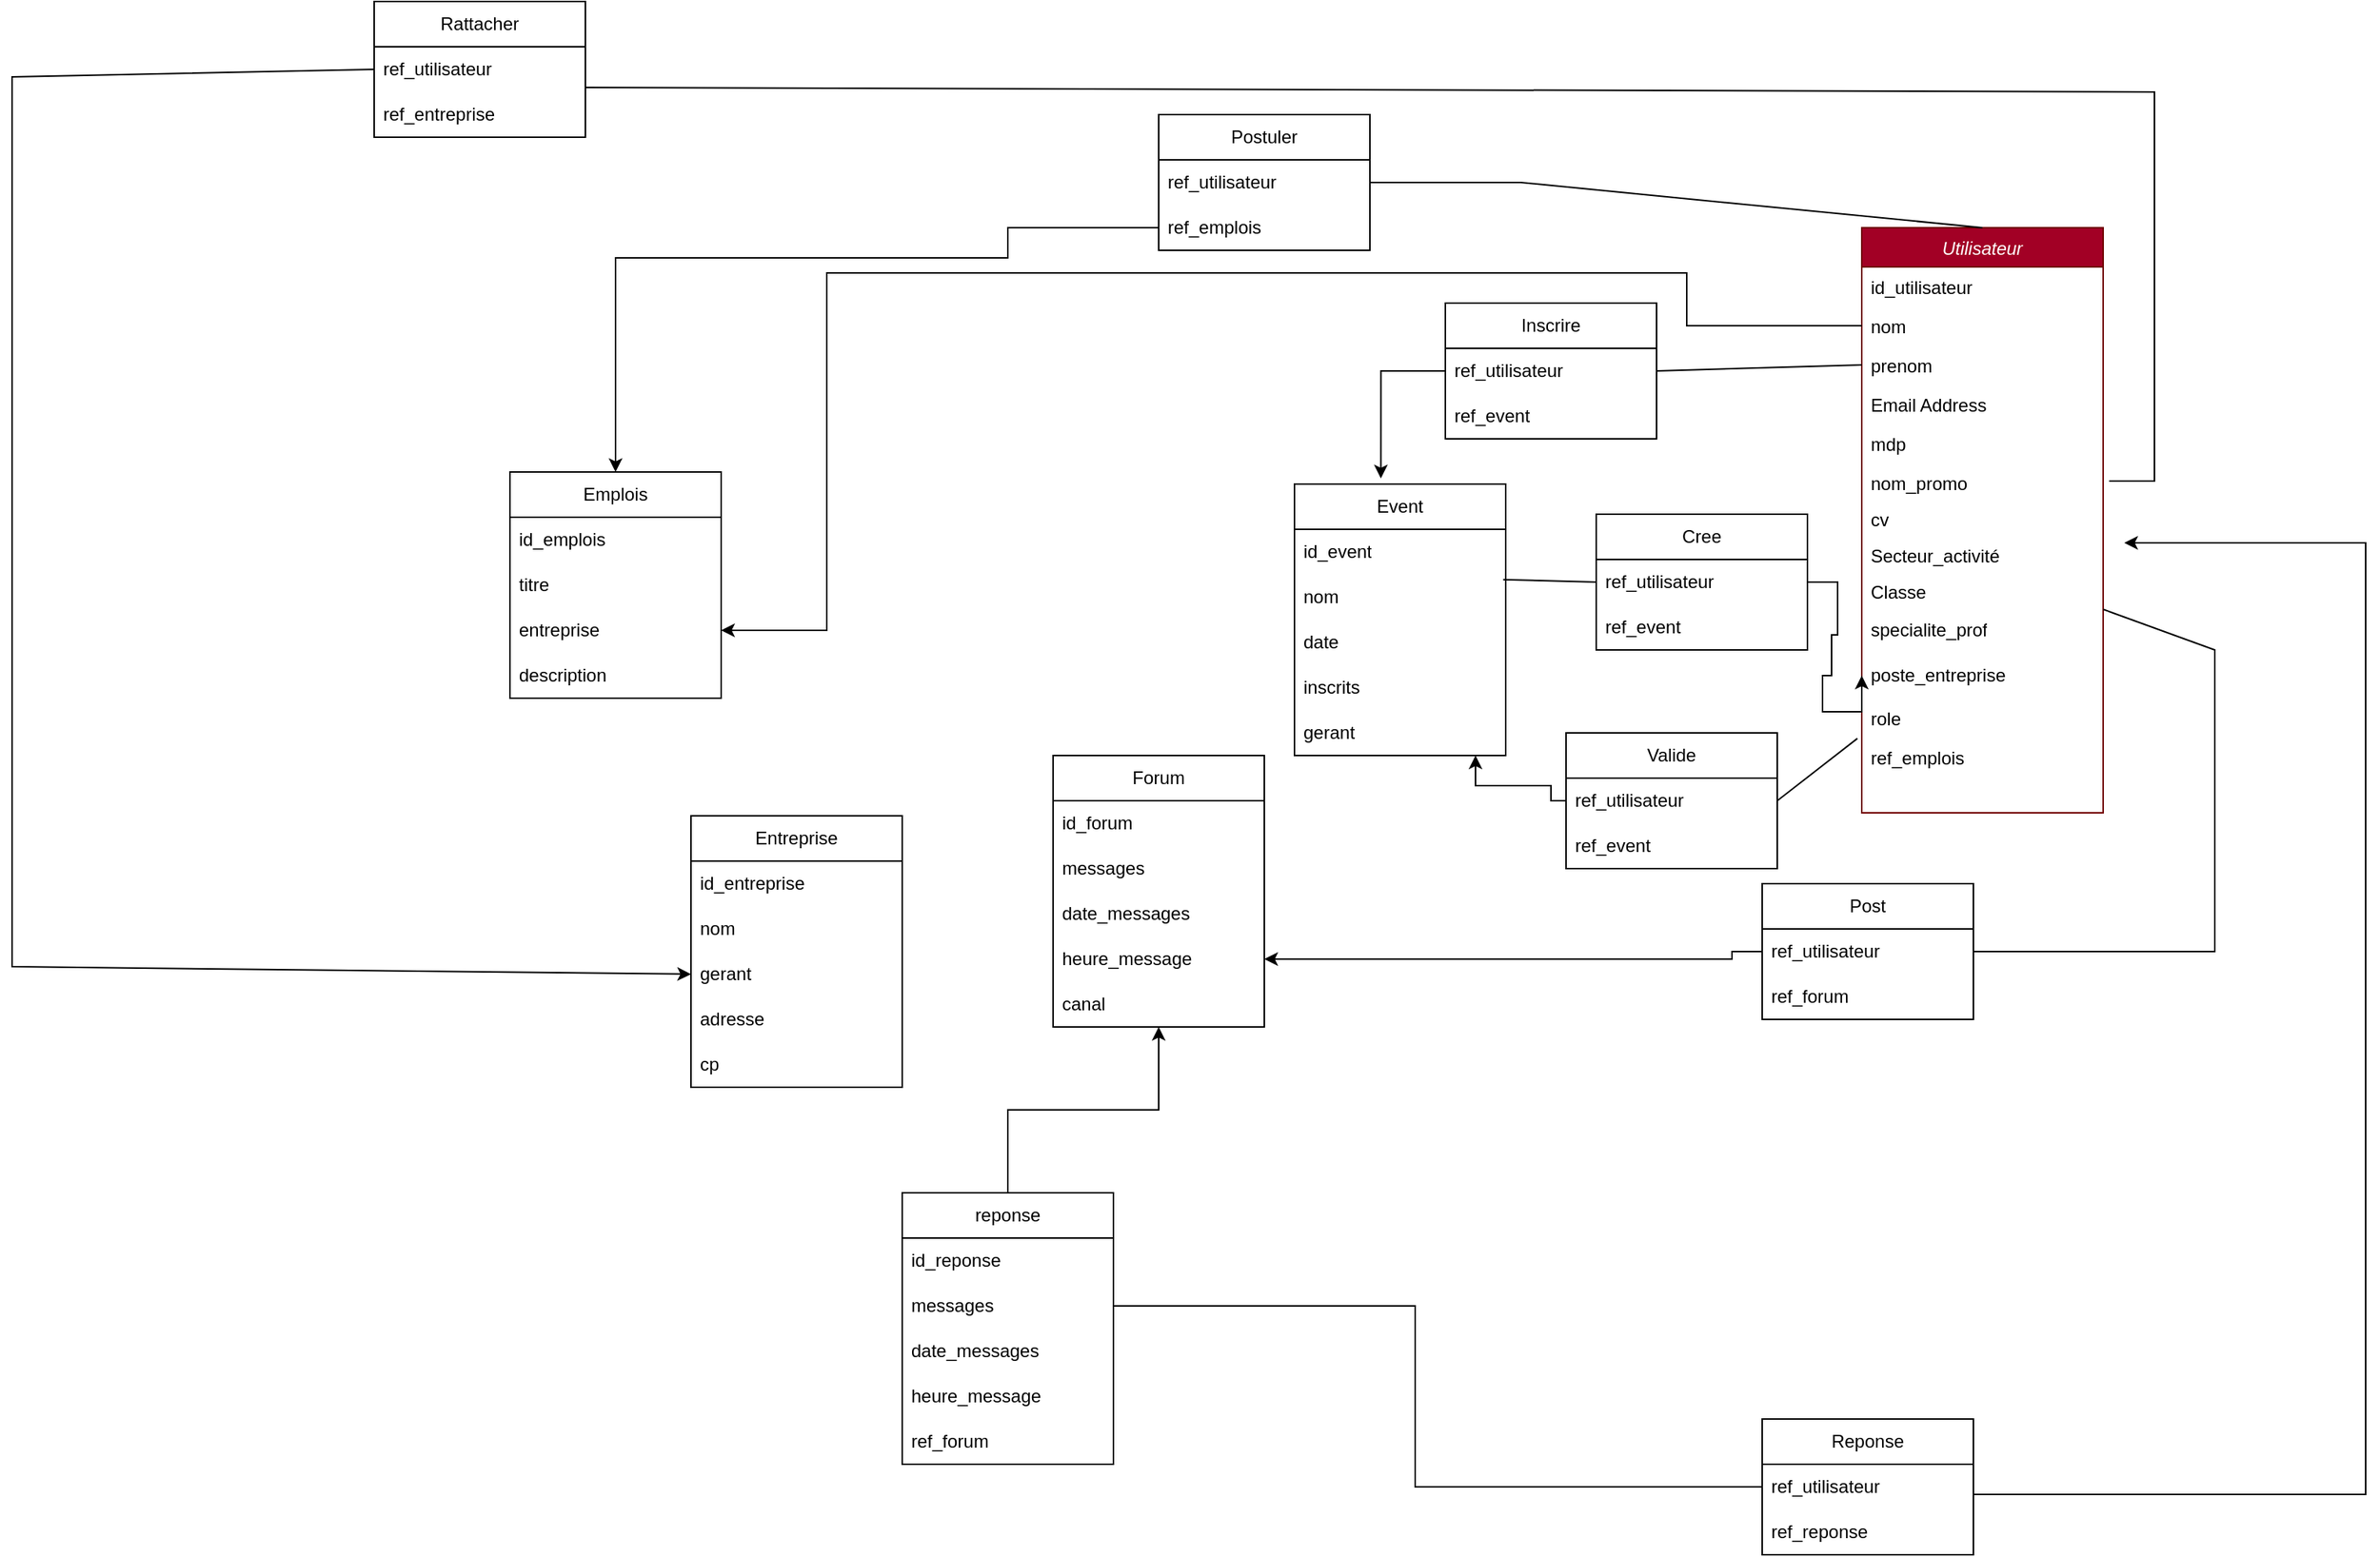<mxfile version="24.7.14">
  <diagram name="Page-1" id="Ql95ebqFDrH6_XYm0sAd">
    <mxGraphModel dx="1135" dy="930" grid="1" gridSize="10" guides="1" tooltips="1" connect="1" arrows="1" fold="1" page="1" pageScale="1" pageWidth="827" pageHeight="1169" math="0" shadow="0">
      <root>
        <mxCell id="0" />
        <mxCell id="1" parent="0" />
        <mxCell id="aF7btAwIJPa8Xa1s1Uiv-33" value="Utilisateur" style="swimlane;fontStyle=2;align=center;verticalAlign=top;childLayout=stackLayout;horizontal=1;startSize=26;horizontalStack=0;resizeParent=1;resizeLast=0;collapsible=1;marginBottom=0;rounded=0;shadow=0;strokeWidth=1;fillColor=#a20025;fontColor=#ffffff;strokeColor=#6F0000;" vertex="1" parent="1">
          <mxGeometry x="1526" y="160" width="160" height="388" as="geometry">
            <mxRectangle x="230" y="140" width="160" height="26" as="alternateBounds" />
          </mxGeometry>
        </mxCell>
        <mxCell id="aF7btAwIJPa8Xa1s1Uiv-34" value="id_utilisateur" style="text;align=left;verticalAlign=top;spacingLeft=4;spacingRight=4;overflow=hidden;rotatable=0;points=[[0,0.5],[1,0.5]];portConstraint=eastwest;rounded=0;shadow=0;html=0;" vertex="1" parent="aF7btAwIJPa8Xa1s1Uiv-33">
          <mxGeometry y="26" width="160" height="26" as="geometry" />
        </mxCell>
        <mxCell id="aF7btAwIJPa8Xa1s1Uiv-35" value="nom" style="text;align=left;verticalAlign=top;spacingLeft=4;spacingRight=4;overflow=hidden;rotatable=0;points=[[0,0.5],[1,0.5]];portConstraint=eastwest;" vertex="1" parent="aF7btAwIJPa8Xa1s1Uiv-33">
          <mxGeometry y="52" width="160" height="26" as="geometry" />
        </mxCell>
        <mxCell id="aF7btAwIJPa8Xa1s1Uiv-36" value="prenom" style="text;align=left;verticalAlign=top;spacingLeft=4;spacingRight=4;overflow=hidden;rotatable=0;points=[[0,0.5],[1,0.5]];portConstraint=eastwest;" vertex="1" parent="aF7btAwIJPa8Xa1s1Uiv-33">
          <mxGeometry y="78" width="160" height="26" as="geometry" />
        </mxCell>
        <mxCell id="aF7btAwIJPa8Xa1s1Uiv-37" value="Email Address" style="text;align=left;verticalAlign=top;spacingLeft=4;spacingRight=4;overflow=hidden;rotatable=0;points=[[0,0.5],[1,0.5]];portConstraint=eastwest;rounded=0;shadow=0;html=0;" vertex="1" parent="aF7btAwIJPa8Xa1s1Uiv-33">
          <mxGeometry y="104" width="160" height="26" as="geometry" />
        </mxCell>
        <mxCell id="aF7btAwIJPa8Xa1s1Uiv-38" value="mdp" style="text;align=left;verticalAlign=top;spacingLeft=4;spacingRight=4;overflow=hidden;rotatable=0;points=[[0,0.5],[1,0.5]];portConstraint=eastwest;rounded=0;shadow=0;html=0;" vertex="1" parent="aF7btAwIJPa8Xa1s1Uiv-33">
          <mxGeometry y="130" width="160" height="26" as="geometry" />
        </mxCell>
        <mxCell id="aF7btAwIJPa8Xa1s1Uiv-39" value="nom_promo" style="text;align=left;verticalAlign=top;spacingLeft=4;spacingRight=4;overflow=hidden;rotatable=0;points=[[0,0.5],[1,0.5]];portConstraint=eastwest;rounded=0;shadow=0;html=0;" vertex="1" parent="aF7btAwIJPa8Xa1s1Uiv-33">
          <mxGeometry y="156" width="160" height="24" as="geometry" />
        </mxCell>
        <mxCell id="aF7btAwIJPa8Xa1s1Uiv-40" value="cv" style="text;align=left;verticalAlign=top;spacingLeft=4;spacingRight=4;overflow=hidden;rotatable=0;points=[[0,0.5],[1,0.5]];portConstraint=eastwest;rounded=0;shadow=0;html=0;" vertex="1" parent="aF7btAwIJPa8Xa1s1Uiv-33">
          <mxGeometry y="180" width="160" height="24" as="geometry" />
        </mxCell>
        <mxCell id="aF7btAwIJPa8Xa1s1Uiv-41" value="Secteur_activité" style="text;align=left;verticalAlign=top;spacingLeft=4;spacingRight=4;overflow=hidden;rotatable=0;points=[[0,0.5],[1,0.5]];portConstraint=eastwest;rounded=0;shadow=0;html=0;" vertex="1" parent="aF7btAwIJPa8Xa1s1Uiv-33">
          <mxGeometry y="204" width="160" height="24" as="geometry" />
        </mxCell>
        <mxCell id="aF7btAwIJPa8Xa1s1Uiv-42" value="Classe" style="text;align=left;verticalAlign=top;spacingLeft=4;spacingRight=4;overflow=hidden;rotatable=0;points=[[0,0.5],[1,0.5]];portConstraint=eastwest;rounded=0;shadow=0;html=0;" vertex="1" parent="aF7btAwIJPa8Xa1s1Uiv-33">
          <mxGeometry y="228" width="160" height="24" as="geometry" />
        </mxCell>
        <mxCell id="aF7btAwIJPa8Xa1s1Uiv-43" value="specialite_prof" style="text;strokeColor=none;fillColor=none;align=left;verticalAlign=middle;spacingLeft=4;spacingRight=4;overflow=hidden;points=[[0,0.5],[1,0.5]];portConstraint=eastwest;rotatable=0;whiteSpace=wrap;html=1;" vertex="1" parent="aF7btAwIJPa8Xa1s1Uiv-33">
          <mxGeometry y="252" width="160" height="30" as="geometry" />
        </mxCell>
        <mxCell id="aF7btAwIJPa8Xa1s1Uiv-44" value="poste_entreprise" style="text;strokeColor=none;fillColor=none;align=left;verticalAlign=middle;spacingLeft=4;spacingRight=4;overflow=hidden;points=[[0,0.5],[1,0.5]];portConstraint=eastwest;rotatable=0;whiteSpace=wrap;html=1;" vertex="1" parent="aF7btAwIJPa8Xa1s1Uiv-33">
          <mxGeometry y="282" width="160" height="30" as="geometry" />
        </mxCell>
        <mxCell id="aF7btAwIJPa8Xa1s1Uiv-45" value="role" style="text;align=left;verticalAlign=top;spacingLeft=4;spacingRight=4;overflow=hidden;rotatable=0;points=[[0,0.5],[1,0.5]];portConstraint=eastwest;rounded=0;shadow=0;html=0;" vertex="1" parent="aF7btAwIJPa8Xa1s1Uiv-33">
          <mxGeometry y="312" width="160" height="26" as="geometry" />
        </mxCell>
        <mxCell id="aF7btAwIJPa8Xa1s1Uiv-131" value="ref_emplois" style="text;align=left;verticalAlign=top;spacingLeft=4;spacingRight=4;overflow=hidden;rotatable=0;points=[[0,0.5],[1,0.5]];portConstraint=eastwest;rounded=0;shadow=0;html=0;" vertex="1" parent="aF7btAwIJPa8Xa1s1Uiv-33">
          <mxGeometry y="338" width="160" height="26" as="geometry" />
        </mxCell>
        <mxCell id="aF7btAwIJPa8Xa1s1Uiv-50" value="Forum" style="swimlane;fontStyle=0;childLayout=stackLayout;horizontal=1;startSize=30;horizontalStack=0;resizeParent=1;resizeParentMax=0;resizeLast=0;collapsible=1;marginBottom=0;whiteSpace=wrap;html=1;" vertex="1" parent="1">
          <mxGeometry x="990" y="510" width="140" height="180" as="geometry" />
        </mxCell>
        <mxCell id="aF7btAwIJPa8Xa1s1Uiv-51" value="id_forum" style="text;strokeColor=none;fillColor=none;align=left;verticalAlign=middle;spacingLeft=4;spacingRight=4;overflow=hidden;points=[[0,0.5],[1,0.5]];portConstraint=eastwest;rotatable=0;whiteSpace=wrap;html=1;" vertex="1" parent="aF7btAwIJPa8Xa1s1Uiv-50">
          <mxGeometry y="30" width="140" height="30" as="geometry" />
        </mxCell>
        <mxCell id="aF7btAwIJPa8Xa1s1Uiv-52" value="messages" style="text;strokeColor=none;fillColor=none;align=left;verticalAlign=middle;spacingLeft=4;spacingRight=4;overflow=hidden;points=[[0,0.5],[1,0.5]];portConstraint=eastwest;rotatable=0;whiteSpace=wrap;html=1;" vertex="1" parent="aF7btAwIJPa8Xa1s1Uiv-50">
          <mxGeometry y="60" width="140" height="30" as="geometry" />
        </mxCell>
        <mxCell id="aF7btAwIJPa8Xa1s1Uiv-53" value="date_messages" style="text;strokeColor=none;fillColor=none;align=left;verticalAlign=middle;spacingLeft=4;spacingRight=4;overflow=hidden;points=[[0,0.5],[1,0.5]];portConstraint=eastwest;rotatable=0;whiteSpace=wrap;html=1;" vertex="1" parent="aF7btAwIJPa8Xa1s1Uiv-50">
          <mxGeometry y="90" width="140" height="30" as="geometry" />
        </mxCell>
        <mxCell id="aF7btAwIJPa8Xa1s1Uiv-54" value="heure_message" style="text;strokeColor=none;fillColor=none;align=left;verticalAlign=middle;spacingLeft=4;spacingRight=4;overflow=hidden;points=[[0,0.5],[1,0.5]];portConstraint=eastwest;rotatable=0;whiteSpace=wrap;html=1;" vertex="1" parent="aF7btAwIJPa8Xa1s1Uiv-50">
          <mxGeometry y="120" width="140" height="30" as="geometry" />
        </mxCell>
        <mxCell id="aF7btAwIJPa8Xa1s1Uiv-55" value="canal" style="text;strokeColor=none;fillColor=none;align=left;verticalAlign=middle;spacingLeft=4;spacingRight=4;overflow=hidden;points=[[0,0.5],[1,0.5]];portConstraint=eastwest;rotatable=0;whiteSpace=wrap;html=1;" vertex="1" parent="aF7btAwIJPa8Xa1s1Uiv-50">
          <mxGeometry y="150" width="140" height="30" as="geometry" />
        </mxCell>
        <mxCell id="aF7btAwIJPa8Xa1s1Uiv-56" value="Emplois" style="swimlane;fontStyle=0;childLayout=stackLayout;horizontal=1;startSize=30;horizontalStack=0;resizeParent=1;resizeParentMax=0;resizeLast=0;collapsible=1;marginBottom=0;whiteSpace=wrap;html=1;" vertex="1" parent="1">
          <mxGeometry x="630" y="322" width="140" height="150" as="geometry" />
        </mxCell>
        <mxCell id="aF7btAwIJPa8Xa1s1Uiv-57" value="id_emplois" style="text;strokeColor=none;fillColor=none;align=left;verticalAlign=middle;spacingLeft=4;spacingRight=4;overflow=hidden;points=[[0,0.5],[1,0.5]];portConstraint=eastwest;rotatable=0;whiteSpace=wrap;html=1;" vertex="1" parent="aF7btAwIJPa8Xa1s1Uiv-56">
          <mxGeometry y="30" width="140" height="30" as="geometry" />
        </mxCell>
        <mxCell id="aF7btAwIJPa8Xa1s1Uiv-58" value="titre" style="text;strokeColor=none;fillColor=none;align=left;verticalAlign=middle;spacingLeft=4;spacingRight=4;overflow=hidden;points=[[0,0.5],[1,0.5]];portConstraint=eastwest;rotatable=0;whiteSpace=wrap;html=1;" vertex="1" parent="aF7btAwIJPa8Xa1s1Uiv-56">
          <mxGeometry y="60" width="140" height="30" as="geometry" />
        </mxCell>
        <mxCell id="aF7btAwIJPa8Xa1s1Uiv-59" value="entreprise&amp;nbsp;" style="text;strokeColor=none;fillColor=none;align=left;verticalAlign=middle;spacingLeft=4;spacingRight=4;overflow=hidden;points=[[0,0.5],[1,0.5]];portConstraint=eastwest;rotatable=0;whiteSpace=wrap;html=1;" vertex="1" parent="aF7btAwIJPa8Xa1s1Uiv-56">
          <mxGeometry y="90" width="140" height="30" as="geometry" />
        </mxCell>
        <mxCell id="aF7btAwIJPa8Xa1s1Uiv-60" value="description" style="text;strokeColor=none;fillColor=none;align=left;verticalAlign=middle;spacingLeft=4;spacingRight=4;overflow=hidden;points=[[0,0.5],[1,0.5]];portConstraint=eastwest;rotatable=0;whiteSpace=wrap;html=1;" vertex="1" parent="aF7btAwIJPa8Xa1s1Uiv-56">
          <mxGeometry y="120" width="140" height="30" as="geometry" />
        </mxCell>
        <mxCell id="aF7btAwIJPa8Xa1s1Uiv-61" value="Event" style="swimlane;fontStyle=0;childLayout=stackLayout;horizontal=1;startSize=30;horizontalStack=0;resizeParent=1;resizeParentMax=0;resizeLast=0;collapsible=1;marginBottom=0;whiteSpace=wrap;html=1;" vertex="1" parent="1">
          <mxGeometry x="1150" y="330" width="140" height="180" as="geometry" />
        </mxCell>
        <mxCell id="aF7btAwIJPa8Xa1s1Uiv-62" value="id_event" style="text;strokeColor=none;fillColor=none;align=left;verticalAlign=middle;spacingLeft=4;spacingRight=4;overflow=hidden;points=[[0,0.5],[1,0.5]];portConstraint=eastwest;rotatable=0;whiteSpace=wrap;html=1;" vertex="1" parent="aF7btAwIJPa8Xa1s1Uiv-61">
          <mxGeometry y="30" width="140" height="30" as="geometry" />
        </mxCell>
        <mxCell id="aF7btAwIJPa8Xa1s1Uiv-63" value="nom" style="text;strokeColor=none;fillColor=none;align=left;verticalAlign=middle;spacingLeft=4;spacingRight=4;overflow=hidden;points=[[0,0.5],[1,0.5]];portConstraint=eastwest;rotatable=0;whiteSpace=wrap;html=1;" vertex="1" parent="aF7btAwIJPa8Xa1s1Uiv-61">
          <mxGeometry y="60" width="140" height="30" as="geometry" />
        </mxCell>
        <mxCell id="aF7btAwIJPa8Xa1s1Uiv-64" value="date" style="text;strokeColor=none;fillColor=none;align=left;verticalAlign=middle;spacingLeft=4;spacingRight=4;overflow=hidden;points=[[0,0.5],[1,0.5]];portConstraint=eastwest;rotatable=0;whiteSpace=wrap;html=1;" vertex="1" parent="aF7btAwIJPa8Xa1s1Uiv-61">
          <mxGeometry y="90" width="140" height="30" as="geometry" />
        </mxCell>
        <mxCell id="aF7btAwIJPa8Xa1s1Uiv-65" value="inscrits" style="text;strokeColor=none;fillColor=none;align=left;verticalAlign=middle;spacingLeft=4;spacingRight=4;overflow=hidden;points=[[0,0.5],[1,0.5]];portConstraint=eastwest;rotatable=0;whiteSpace=wrap;html=1;" vertex="1" parent="aF7btAwIJPa8Xa1s1Uiv-61">
          <mxGeometry y="120" width="140" height="30" as="geometry" />
        </mxCell>
        <mxCell id="aF7btAwIJPa8Xa1s1Uiv-66" value="gerant" style="text;strokeColor=none;fillColor=none;align=left;verticalAlign=middle;spacingLeft=4;spacingRight=4;overflow=hidden;points=[[0,0.5],[1,0.5]];portConstraint=eastwest;rotatable=0;whiteSpace=wrap;html=1;" vertex="1" parent="aF7btAwIJPa8Xa1s1Uiv-61">
          <mxGeometry y="150" width="140" height="30" as="geometry" />
        </mxCell>
        <mxCell id="aF7btAwIJPa8Xa1s1Uiv-73" style="edgeStyle=orthogonalEdgeStyle;rounded=0;orthogonalLoop=1;jettySize=auto;html=1;exitX=0;exitY=0.5;exitDx=0;exitDy=0;entryX=1;entryY=0.5;entryDx=0;entryDy=0;" edge="1" parent="1" source="aF7btAwIJPa8Xa1s1Uiv-35" target="aF7btAwIJPa8Xa1s1Uiv-59">
          <mxGeometry relative="1" as="geometry">
            <mxPoint x="1965" y="160" as="sourcePoint" />
            <mxPoint x="800" y="410" as="targetPoint" />
            <Array as="points">
              <mxPoint x="1410" y="225" />
              <mxPoint x="1410" y="190" />
              <mxPoint x="840" y="190" />
              <mxPoint x="840" y="427" />
            </Array>
          </mxGeometry>
        </mxCell>
        <mxCell id="aF7btAwIJPa8Xa1s1Uiv-77" value="Entreprise" style="swimlane;fontStyle=0;childLayout=stackLayout;horizontal=1;startSize=30;horizontalStack=0;resizeParent=1;resizeParentMax=0;resizeLast=0;collapsible=1;marginBottom=0;whiteSpace=wrap;html=1;" vertex="1" parent="1">
          <mxGeometry x="750" y="550" width="140" height="180" as="geometry" />
        </mxCell>
        <mxCell id="aF7btAwIJPa8Xa1s1Uiv-78" value="id_entreprise" style="text;strokeColor=none;fillColor=none;align=left;verticalAlign=middle;spacingLeft=4;spacingRight=4;overflow=hidden;points=[[0,0.5],[1,0.5]];portConstraint=eastwest;rotatable=0;whiteSpace=wrap;html=1;" vertex="1" parent="aF7btAwIJPa8Xa1s1Uiv-77">
          <mxGeometry y="30" width="140" height="30" as="geometry" />
        </mxCell>
        <mxCell id="aF7btAwIJPa8Xa1s1Uiv-79" value="nom" style="text;strokeColor=none;fillColor=none;align=left;verticalAlign=middle;spacingLeft=4;spacingRight=4;overflow=hidden;points=[[0,0.5],[1,0.5]];portConstraint=eastwest;rotatable=0;whiteSpace=wrap;html=1;" vertex="1" parent="aF7btAwIJPa8Xa1s1Uiv-77">
          <mxGeometry y="60" width="140" height="30" as="geometry" />
        </mxCell>
        <mxCell id="aF7btAwIJPa8Xa1s1Uiv-80" value="gerant&amp;nbsp;" style="text;strokeColor=none;fillColor=none;align=left;verticalAlign=middle;spacingLeft=4;spacingRight=4;overflow=hidden;points=[[0,0.5],[1,0.5]];portConstraint=eastwest;rotatable=0;whiteSpace=wrap;html=1;" vertex="1" parent="aF7btAwIJPa8Xa1s1Uiv-77">
          <mxGeometry y="90" width="140" height="30" as="geometry" />
        </mxCell>
        <mxCell id="aF7btAwIJPa8Xa1s1Uiv-81" value="adresse" style="text;strokeColor=none;fillColor=none;align=left;verticalAlign=middle;spacingLeft=4;spacingRight=4;overflow=hidden;points=[[0,0.5],[1,0.5]];portConstraint=eastwest;rotatable=0;whiteSpace=wrap;html=1;" vertex="1" parent="aF7btAwIJPa8Xa1s1Uiv-77">
          <mxGeometry y="120" width="140" height="30" as="geometry" />
        </mxCell>
        <mxCell id="aF7btAwIJPa8Xa1s1Uiv-82" value="cp" style="text;strokeColor=none;fillColor=none;align=left;verticalAlign=middle;spacingLeft=4;spacingRight=4;overflow=hidden;points=[[0,0.5],[1,0.5]];portConstraint=eastwest;rotatable=0;whiteSpace=wrap;html=1;" vertex="1" parent="aF7btAwIJPa8Xa1s1Uiv-77">
          <mxGeometry y="150" width="140" height="30" as="geometry" />
        </mxCell>
        <mxCell id="aF7btAwIJPa8Xa1s1Uiv-83" style="edgeStyle=orthogonalEdgeStyle;rounded=0;orthogonalLoop=1;jettySize=auto;html=1;entryX=0.5;entryY=0;entryDx=0;entryDy=0;exitX=0;exitY=0.5;exitDx=0;exitDy=0;" edge="1" parent="1" source="aF7btAwIJPa8Xa1s1Uiv-128" target="aF7btAwIJPa8Xa1s1Uiv-56">
          <mxGeometry relative="1" as="geometry">
            <mxPoint x="490" y="480" as="targetPoint" />
            <mxPoint x="1000" y="330" as="sourcePoint" />
            <Array as="points">
              <mxPoint x="1060" y="160" />
              <mxPoint x="960" y="160" />
              <mxPoint x="960" y="180" />
              <mxPoint x="700" y="180" />
            </Array>
          </mxGeometry>
        </mxCell>
        <mxCell id="aF7btAwIJPa8Xa1s1Uiv-87" style="edgeStyle=orthogonalEdgeStyle;rounded=0;orthogonalLoop=1;jettySize=auto;html=1;exitX=0;exitY=0.5;exitDx=0;exitDy=0;" edge="1" parent="1" source="aF7btAwIJPa8Xa1s1Uiv-144" target="aF7btAwIJPa8Xa1s1Uiv-61">
          <mxGeometry relative="1" as="geometry">
            <Array as="points">
              <mxPoint x="1320" y="540" />
              <mxPoint x="1320" y="530" />
              <mxPoint x="1270" y="530" />
            </Array>
          </mxGeometry>
        </mxCell>
        <mxCell id="aF7btAwIJPa8Xa1s1Uiv-91" style="edgeStyle=orthogonalEdgeStyle;rounded=0;orthogonalLoop=1;jettySize=auto;html=1;exitX=0;exitY=0.5;exitDx=0;exitDy=0;" edge="1" parent="1" source="aF7btAwIJPa8Xa1s1Uiv-149" target="aF7btAwIJPa8Xa1s1Uiv-54">
          <mxGeometry relative="1" as="geometry">
            <mxPoint x="1690" y="390" as="sourcePoint" />
            <mxPoint x="870" y="960" as="targetPoint" />
            <Array as="points">
              <mxPoint x="1440" y="640" />
              <mxPoint x="1440" y="645" />
            </Array>
          </mxGeometry>
        </mxCell>
        <mxCell id="aF7btAwIJPa8Xa1s1Uiv-95" value="reponse" style="swimlane;fontStyle=0;childLayout=stackLayout;horizontal=1;startSize=30;horizontalStack=0;resizeParent=1;resizeParentMax=0;resizeLast=0;collapsible=1;marginBottom=0;whiteSpace=wrap;html=1;" vertex="1" parent="1">
          <mxGeometry x="890" y="800" width="140" height="180" as="geometry" />
        </mxCell>
        <mxCell id="aF7btAwIJPa8Xa1s1Uiv-96" value="id_reponse" style="text;strokeColor=none;fillColor=none;align=left;verticalAlign=middle;spacingLeft=4;spacingRight=4;overflow=hidden;points=[[0,0.5],[1,0.5]];portConstraint=eastwest;rotatable=0;whiteSpace=wrap;html=1;" vertex="1" parent="aF7btAwIJPa8Xa1s1Uiv-95">
          <mxGeometry y="30" width="140" height="30" as="geometry" />
        </mxCell>
        <mxCell id="aF7btAwIJPa8Xa1s1Uiv-97" value="messages" style="text;strokeColor=none;fillColor=none;align=left;verticalAlign=middle;spacingLeft=4;spacingRight=4;overflow=hidden;points=[[0,0.5],[1,0.5]];portConstraint=eastwest;rotatable=0;whiteSpace=wrap;html=1;" vertex="1" parent="aF7btAwIJPa8Xa1s1Uiv-95">
          <mxGeometry y="60" width="140" height="30" as="geometry" />
        </mxCell>
        <mxCell id="aF7btAwIJPa8Xa1s1Uiv-98" value="date_messages" style="text;strokeColor=none;fillColor=none;align=left;verticalAlign=middle;spacingLeft=4;spacingRight=4;overflow=hidden;points=[[0,0.5],[1,0.5]];portConstraint=eastwest;rotatable=0;whiteSpace=wrap;html=1;" vertex="1" parent="aF7btAwIJPa8Xa1s1Uiv-95">
          <mxGeometry y="90" width="140" height="30" as="geometry" />
        </mxCell>
        <mxCell id="aF7btAwIJPa8Xa1s1Uiv-99" value="heure_message" style="text;strokeColor=none;fillColor=none;align=left;verticalAlign=middle;spacingLeft=4;spacingRight=4;overflow=hidden;points=[[0,0.5],[1,0.5]];portConstraint=eastwest;rotatable=0;whiteSpace=wrap;html=1;" vertex="1" parent="aF7btAwIJPa8Xa1s1Uiv-95">
          <mxGeometry y="120" width="140" height="30" as="geometry" />
        </mxCell>
        <mxCell id="aF7btAwIJPa8Xa1s1Uiv-157" value="ref_forum" style="text;strokeColor=none;fillColor=none;align=left;verticalAlign=middle;spacingLeft=4;spacingRight=4;overflow=hidden;points=[[0,0.5],[1,0.5]];portConstraint=eastwest;rotatable=0;whiteSpace=wrap;html=1;" vertex="1" parent="aF7btAwIJPa8Xa1s1Uiv-95">
          <mxGeometry y="150" width="140" height="30" as="geometry" />
        </mxCell>
        <mxCell id="aF7btAwIJPa8Xa1s1Uiv-100" style="edgeStyle=orthogonalEdgeStyle;rounded=0;orthogonalLoop=1;jettySize=auto;html=1;" edge="1" parent="1" source="aF7btAwIJPa8Xa1s1Uiv-95" target="aF7btAwIJPa8Xa1s1Uiv-50">
          <mxGeometry relative="1" as="geometry">
            <mxPoint x="750" y="1108" as="sourcePoint" />
            <mxPoint x="870" y="915" as="targetPoint" />
          </mxGeometry>
        </mxCell>
        <mxCell id="aF7btAwIJPa8Xa1s1Uiv-104" style="edgeStyle=orthogonalEdgeStyle;rounded=0;orthogonalLoop=1;jettySize=auto;html=1;exitX=1;exitY=0.5;exitDx=0;exitDy=0;entryX=0;entryY=0.5;entryDx=0;entryDy=0;" edge="1" parent="1" source="aF7btAwIJPa8Xa1s1Uiv-138" target="aF7btAwIJPa8Xa1s1Uiv-44">
          <mxGeometry relative="1" as="geometry">
            <Array as="points">
              <mxPoint x="1510" y="395" />
              <mxPoint x="1510" y="430" />
              <mxPoint x="1506" y="430" />
              <mxPoint x="1506" y="457" />
              <mxPoint x="1500" y="457" />
              <mxPoint x="1500" y="481" />
            </Array>
          </mxGeometry>
        </mxCell>
        <mxCell id="aF7btAwIJPa8Xa1s1Uiv-112" style="edgeStyle=orthogonalEdgeStyle;rounded=0;orthogonalLoop=1;jettySize=auto;html=1;exitX=1;exitY=0.5;exitDx=0;exitDy=0;" edge="1" parent="1" source="aF7btAwIJPa8Xa1s1Uiv-153">
          <mxGeometry relative="1" as="geometry">
            <Array as="points">
              <mxPoint x="1600" y="1000" />
              <mxPoint x="1860" y="1000" />
              <mxPoint x="1860" y="369" />
            </Array>
            <mxPoint x="1700" y="369" as="targetPoint" />
          </mxGeometry>
        </mxCell>
        <mxCell id="aF7btAwIJPa8Xa1s1Uiv-118" value="Rattacher" style="swimlane;fontStyle=0;childLayout=stackLayout;horizontal=1;startSize=30;horizontalStack=0;resizeParent=1;resizeParentMax=0;resizeLast=0;collapsible=1;marginBottom=0;whiteSpace=wrap;html=1;" vertex="1" parent="1">
          <mxGeometry x="540" y="10" width="140" height="90" as="geometry" />
        </mxCell>
        <mxCell id="aF7btAwIJPa8Xa1s1Uiv-119" value="ref_utilisateur" style="text;strokeColor=none;fillColor=none;align=left;verticalAlign=middle;spacingLeft=4;spacingRight=4;overflow=hidden;points=[[0,0.5],[1,0.5]];portConstraint=eastwest;rotatable=0;whiteSpace=wrap;html=1;" vertex="1" parent="aF7btAwIJPa8Xa1s1Uiv-118">
          <mxGeometry y="30" width="140" height="30" as="geometry" />
        </mxCell>
        <mxCell id="aF7btAwIJPa8Xa1s1Uiv-120" value="ref_entreprise" style="text;strokeColor=none;fillColor=none;align=left;verticalAlign=middle;spacingLeft=4;spacingRight=4;overflow=hidden;points=[[0,0.5],[1,0.5]];portConstraint=eastwest;rotatable=0;whiteSpace=wrap;html=1;" vertex="1" parent="aF7btAwIJPa8Xa1s1Uiv-118">
          <mxGeometry y="60" width="140" height="30" as="geometry" />
        </mxCell>
        <mxCell id="aF7btAwIJPa8Xa1s1Uiv-123" value="" style="endArrow=none;html=1;rounded=0;entryX=1.002;entryY=-0.1;entryDx=0;entryDy=0;entryPerimeter=0;" edge="1" parent="1" target="aF7btAwIJPa8Xa1s1Uiv-120">
          <mxGeometry width="50" height="50" relative="1" as="geometry">
            <mxPoint x="1690" y="328" as="sourcePoint" />
            <mxPoint x="1720" y="40" as="targetPoint" />
            <Array as="points">
              <mxPoint x="1720" y="328" />
              <mxPoint x="1720" y="70" />
            </Array>
          </mxGeometry>
        </mxCell>
        <mxCell id="aF7btAwIJPa8Xa1s1Uiv-125" value="" style="endArrow=classic;html=1;rounded=0;exitX=0;exitY=0.5;exitDx=0;exitDy=0;entryX=0;entryY=0.5;entryDx=0;entryDy=0;" edge="1" parent="1" source="aF7btAwIJPa8Xa1s1Uiv-119" target="aF7btAwIJPa8Xa1s1Uiv-80">
          <mxGeometry width="50" height="50" relative="1" as="geometry">
            <mxPoint x="300" y="40" as="sourcePoint" />
            <mxPoint x="630" y="395" as="targetPoint" />
            <Array as="points">
              <mxPoint x="300" y="60" />
              <mxPoint x="300" y="395" />
              <mxPoint x="300" y="650" />
            </Array>
          </mxGeometry>
        </mxCell>
        <mxCell id="aF7btAwIJPa8Xa1s1Uiv-127" value="Postuler" style="swimlane;fontStyle=0;childLayout=stackLayout;horizontal=1;startSize=30;horizontalStack=0;resizeParent=1;resizeParentMax=0;resizeLast=0;collapsible=1;marginBottom=0;whiteSpace=wrap;html=1;" vertex="1" parent="1">
          <mxGeometry x="1060" y="85" width="140" height="90" as="geometry" />
        </mxCell>
        <mxCell id="aF7btAwIJPa8Xa1s1Uiv-128" value="ref_utilisateur" style="text;strokeColor=none;fillColor=none;align=left;verticalAlign=middle;spacingLeft=4;spacingRight=4;overflow=hidden;points=[[0,0.5],[1,0.5]];portConstraint=eastwest;rotatable=0;whiteSpace=wrap;html=1;" vertex="1" parent="aF7btAwIJPa8Xa1s1Uiv-127">
          <mxGeometry y="30" width="140" height="30" as="geometry" />
        </mxCell>
        <mxCell id="aF7btAwIJPa8Xa1s1Uiv-129" value="ref_emplois" style="text;strokeColor=none;fillColor=none;align=left;verticalAlign=middle;spacingLeft=4;spacingRight=4;overflow=hidden;points=[[0,0.5],[1,0.5]];portConstraint=eastwest;rotatable=0;whiteSpace=wrap;html=1;" vertex="1" parent="aF7btAwIJPa8Xa1s1Uiv-127">
          <mxGeometry y="60" width="140" height="30" as="geometry" />
        </mxCell>
        <mxCell id="aF7btAwIJPa8Xa1s1Uiv-130" value="" style="endArrow=none;html=1;rounded=0;exitX=1;exitY=0.5;exitDx=0;exitDy=0;entryX=0.5;entryY=0;entryDx=0;entryDy=0;" edge="1" parent="1" source="aF7btAwIJPa8Xa1s1Uiv-128" target="aF7btAwIJPa8Xa1s1Uiv-33">
          <mxGeometry width="50" height="50" relative="1" as="geometry">
            <mxPoint x="1200" y="170" as="sourcePoint" />
            <mxPoint x="1407" y="170" as="targetPoint" />
            <Array as="points">
              <mxPoint x="1300" y="130" />
            </Array>
          </mxGeometry>
        </mxCell>
        <mxCell id="aF7btAwIJPa8Xa1s1Uiv-132" value="Inscrire" style="swimlane;fontStyle=0;childLayout=stackLayout;horizontal=1;startSize=30;horizontalStack=0;resizeParent=1;resizeParentMax=0;resizeLast=0;collapsible=1;marginBottom=0;whiteSpace=wrap;html=1;" vertex="1" parent="1">
          <mxGeometry x="1250" y="210" width="140" height="90" as="geometry" />
        </mxCell>
        <mxCell id="aF7btAwIJPa8Xa1s1Uiv-133" value="ref_utilisateur" style="text;strokeColor=none;fillColor=none;align=left;verticalAlign=middle;spacingLeft=4;spacingRight=4;overflow=hidden;points=[[0,0.5],[1,0.5]];portConstraint=eastwest;rotatable=0;whiteSpace=wrap;html=1;" vertex="1" parent="aF7btAwIJPa8Xa1s1Uiv-132">
          <mxGeometry y="30" width="140" height="30" as="geometry" />
        </mxCell>
        <mxCell id="aF7btAwIJPa8Xa1s1Uiv-134" value="ref_event" style="text;strokeColor=none;fillColor=none;align=left;verticalAlign=middle;spacingLeft=4;spacingRight=4;overflow=hidden;points=[[0,0.5],[1,0.5]];portConstraint=eastwest;rotatable=0;whiteSpace=wrap;html=1;" vertex="1" parent="aF7btAwIJPa8Xa1s1Uiv-132">
          <mxGeometry y="60" width="140" height="30" as="geometry" />
        </mxCell>
        <mxCell id="aF7btAwIJPa8Xa1s1Uiv-135" style="edgeStyle=orthogonalEdgeStyle;rounded=0;orthogonalLoop=1;jettySize=auto;html=1;entryX=0.409;entryY=-0.021;entryDx=0;entryDy=0;entryPerimeter=0;" edge="1" parent="1" source="aF7btAwIJPa8Xa1s1Uiv-133" target="aF7btAwIJPa8Xa1s1Uiv-61">
          <mxGeometry relative="1" as="geometry" />
        </mxCell>
        <mxCell id="aF7btAwIJPa8Xa1s1Uiv-136" value="" style="endArrow=none;html=1;rounded=0;entryX=0;entryY=0.5;entryDx=0;entryDy=0;exitX=1;exitY=0.5;exitDx=0;exitDy=0;" edge="1" parent="1" source="aF7btAwIJPa8Xa1s1Uiv-133" target="aF7btAwIJPa8Xa1s1Uiv-36">
          <mxGeometry width="50" height="50" relative="1" as="geometry">
            <mxPoint x="1434" y="255" as="sourcePoint" />
            <mxPoint x="1224" y="290" as="targetPoint" />
          </mxGeometry>
        </mxCell>
        <mxCell id="aF7btAwIJPa8Xa1s1Uiv-137" value="Cree" style="swimlane;fontStyle=0;childLayout=stackLayout;horizontal=1;startSize=30;horizontalStack=0;resizeParent=1;resizeParentMax=0;resizeLast=0;collapsible=1;marginBottom=0;whiteSpace=wrap;html=1;" vertex="1" parent="1">
          <mxGeometry x="1350" y="350" width="140" height="90" as="geometry" />
        </mxCell>
        <mxCell id="aF7btAwIJPa8Xa1s1Uiv-138" value="ref_utilisateur" style="text;strokeColor=none;fillColor=none;align=left;verticalAlign=middle;spacingLeft=4;spacingRight=4;overflow=hidden;points=[[0,0.5],[1,0.5]];portConstraint=eastwest;rotatable=0;whiteSpace=wrap;html=1;" vertex="1" parent="aF7btAwIJPa8Xa1s1Uiv-137">
          <mxGeometry y="30" width="140" height="30" as="geometry" />
        </mxCell>
        <mxCell id="aF7btAwIJPa8Xa1s1Uiv-139" value="ref_event" style="text;strokeColor=none;fillColor=none;align=left;verticalAlign=middle;spacingLeft=4;spacingRight=4;overflow=hidden;points=[[0,0.5],[1,0.5]];portConstraint=eastwest;rotatable=0;whiteSpace=wrap;html=1;" vertex="1" parent="aF7btAwIJPa8Xa1s1Uiv-137">
          <mxGeometry y="60" width="140" height="30" as="geometry" />
        </mxCell>
        <mxCell id="aF7btAwIJPa8Xa1s1Uiv-140" value="" style="endArrow=none;html=1;rounded=0;entryX=0;entryY=0.5;entryDx=0;entryDy=0;exitX=0.988;exitY=0.113;exitDx=0;exitDy=0;exitPerimeter=0;" edge="1" parent="1" source="aF7btAwIJPa8Xa1s1Uiv-63" target="aF7btAwIJPa8Xa1s1Uiv-138">
          <mxGeometry width="50" height="50" relative="1" as="geometry">
            <mxPoint x="1210" y="450" as="sourcePoint" />
            <mxPoint x="1260" y="400" as="targetPoint" />
          </mxGeometry>
        </mxCell>
        <mxCell id="aF7btAwIJPa8Xa1s1Uiv-143" value="Valide" style="swimlane;fontStyle=0;childLayout=stackLayout;horizontal=1;startSize=30;horizontalStack=0;resizeParent=1;resizeParentMax=0;resizeLast=0;collapsible=1;marginBottom=0;whiteSpace=wrap;html=1;" vertex="1" parent="1">
          <mxGeometry x="1330" y="495" width="140" height="90" as="geometry" />
        </mxCell>
        <mxCell id="aF7btAwIJPa8Xa1s1Uiv-144" value="ref_utilisateur" style="text;strokeColor=none;fillColor=none;align=left;verticalAlign=middle;spacingLeft=4;spacingRight=4;overflow=hidden;points=[[0,0.5],[1,0.5]];portConstraint=eastwest;rotatable=0;whiteSpace=wrap;html=1;" vertex="1" parent="aF7btAwIJPa8Xa1s1Uiv-143">
          <mxGeometry y="30" width="140" height="30" as="geometry" />
        </mxCell>
        <mxCell id="aF7btAwIJPa8Xa1s1Uiv-145" value="ref_event" style="text;strokeColor=none;fillColor=none;align=left;verticalAlign=middle;spacingLeft=4;spacingRight=4;overflow=hidden;points=[[0,0.5],[1,0.5]];portConstraint=eastwest;rotatable=0;whiteSpace=wrap;html=1;" vertex="1" parent="aF7btAwIJPa8Xa1s1Uiv-143">
          <mxGeometry y="60" width="140" height="30" as="geometry" />
        </mxCell>
        <mxCell id="aF7btAwIJPa8Xa1s1Uiv-146" value="" style="endArrow=none;html=1;rounded=0;entryX=-0.018;entryY=0.027;entryDx=0;entryDy=0;entryPerimeter=0;exitX=1;exitY=0.5;exitDx=0;exitDy=0;" edge="1" parent="1" source="aF7btAwIJPa8Xa1s1Uiv-144" target="aF7btAwIJPa8Xa1s1Uiv-131">
          <mxGeometry width="50" height="50" relative="1" as="geometry">
            <mxPoint x="1460" y="760" as="sourcePoint" />
            <mxPoint x="1546" y="755.0" as="targetPoint" />
          </mxGeometry>
        </mxCell>
        <mxCell id="aF7btAwIJPa8Xa1s1Uiv-148" value="Post" style="swimlane;fontStyle=0;childLayout=stackLayout;horizontal=1;startSize=30;horizontalStack=0;resizeParent=1;resizeParentMax=0;resizeLast=0;collapsible=1;marginBottom=0;whiteSpace=wrap;html=1;" vertex="1" parent="1">
          <mxGeometry x="1460" y="595" width="140" height="90" as="geometry" />
        </mxCell>
        <mxCell id="aF7btAwIJPa8Xa1s1Uiv-149" value="ref_utilisateur" style="text;strokeColor=none;fillColor=none;align=left;verticalAlign=middle;spacingLeft=4;spacingRight=4;overflow=hidden;points=[[0,0.5],[1,0.5]];portConstraint=eastwest;rotatable=0;whiteSpace=wrap;html=1;" vertex="1" parent="aF7btAwIJPa8Xa1s1Uiv-148">
          <mxGeometry y="30" width="140" height="30" as="geometry" />
        </mxCell>
        <mxCell id="aF7btAwIJPa8Xa1s1Uiv-150" value="ref_forum" style="text;strokeColor=none;fillColor=none;align=left;verticalAlign=middle;spacingLeft=4;spacingRight=4;overflow=hidden;points=[[0,0.5],[1,0.5]];portConstraint=eastwest;rotatable=0;whiteSpace=wrap;html=1;" vertex="1" parent="aF7btAwIJPa8Xa1s1Uiv-148">
          <mxGeometry y="60" width="140" height="30" as="geometry" />
        </mxCell>
        <mxCell id="aF7btAwIJPa8Xa1s1Uiv-151" value="" style="endArrow=none;html=1;rounded=0;entryX=1.001;entryY=1.047;entryDx=0;entryDy=0;entryPerimeter=0;" edge="1" parent="1" target="aF7btAwIJPa8Xa1s1Uiv-42">
          <mxGeometry width="50" height="50" relative="1" as="geometry">
            <mxPoint x="1600" y="640" as="sourcePoint" />
            <mxPoint x="1830" y="640" as="targetPoint" />
            <Array as="points">
              <mxPoint x="1760" y="640" />
              <mxPoint x="1760" y="440" />
            </Array>
          </mxGeometry>
        </mxCell>
        <mxCell id="aF7btAwIJPa8Xa1s1Uiv-152" value="Reponse" style="swimlane;fontStyle=0;childLayout=stackLayout;horizontal=1;startSize=30;horizontalStack=0;resizeParent=1;resizeParentMax=0;resizeLast=0;collapsible=1;marginBottom=0;whiteSpace=wrap;html=1;" vertex="1" parent="1">
          <mxGeometry x="1460" y="950" width="140" height="90" as="geometry" />
        </mxCell>
        <mxCell id="aF7btAwIJPa8Xa1s1Uiv-153" value="ref_utilisateur" style="text;strokeColor=none;fillColor=none;align=left;verticalAlign=middle;spacingLeft=4;spacingRight=4;overflow=hidden;points=[[0,0.5],[1,0.5]];portConstraint=eastwest;rotatable=0;whiteSpace=wrap;html=1;" vertex="1" parent="aF7btAwIJPa8Xa1s1Uiv-152">
          <mxGeometry y="30" width="140" height="30" as="geometry" />
        </mxCell>
        <mxCell id="aF7btAwIJPa8Xa1s1Uiv-154" value="ref_reponse" style="text;strokeColor=none;fillColor=none;align=left;verticalAlign=middle;spacingLeft=4;spacingRight=4;overflow=hidden;points=[[0,0.5],[1,0.5]];portConstraint=eastwest;rotatable=0;whiteSpace=wrap;html=1;" vertex="1" parent="aF7btAwIJPa8Xa1s1Uiv-152">
          <mxGeometry y="60" width="140" height="30" as="geometry" />
        </mxCell>
        <mxCell id="aF7btAwIJPa8Xa1s1Uiv-156" value="" style="endArrow=none;html=1;rounded=0;entryX=1;entryY=0.5;entryDx=0;entryDy=0;exitX=0;exitY=0.5;exitDx=0;exitDy=0;" edge="1" parent="1" source="aF7btAwIJPa8Xa1s1Uiv-153" target="aF7btAwIJPa8Xa1s1Uiv-97">
          <mxGeometry width="50" height="50" relative="1" as="geometry">
            <mxPoint x="1490" y="1030" as="sourcePoint" />
            <mxPoint x="1540" y="980" as="targetPoint" />
            <Array as="points">
              <mxPoint x="1230" y="995" />
              <mxPoint x="1230" y="875" />
            </Array>
          </mxGeometry>
        </mxCell>
      </root>
    </mxGraphModel>
  </diagram>
</mxfile>
